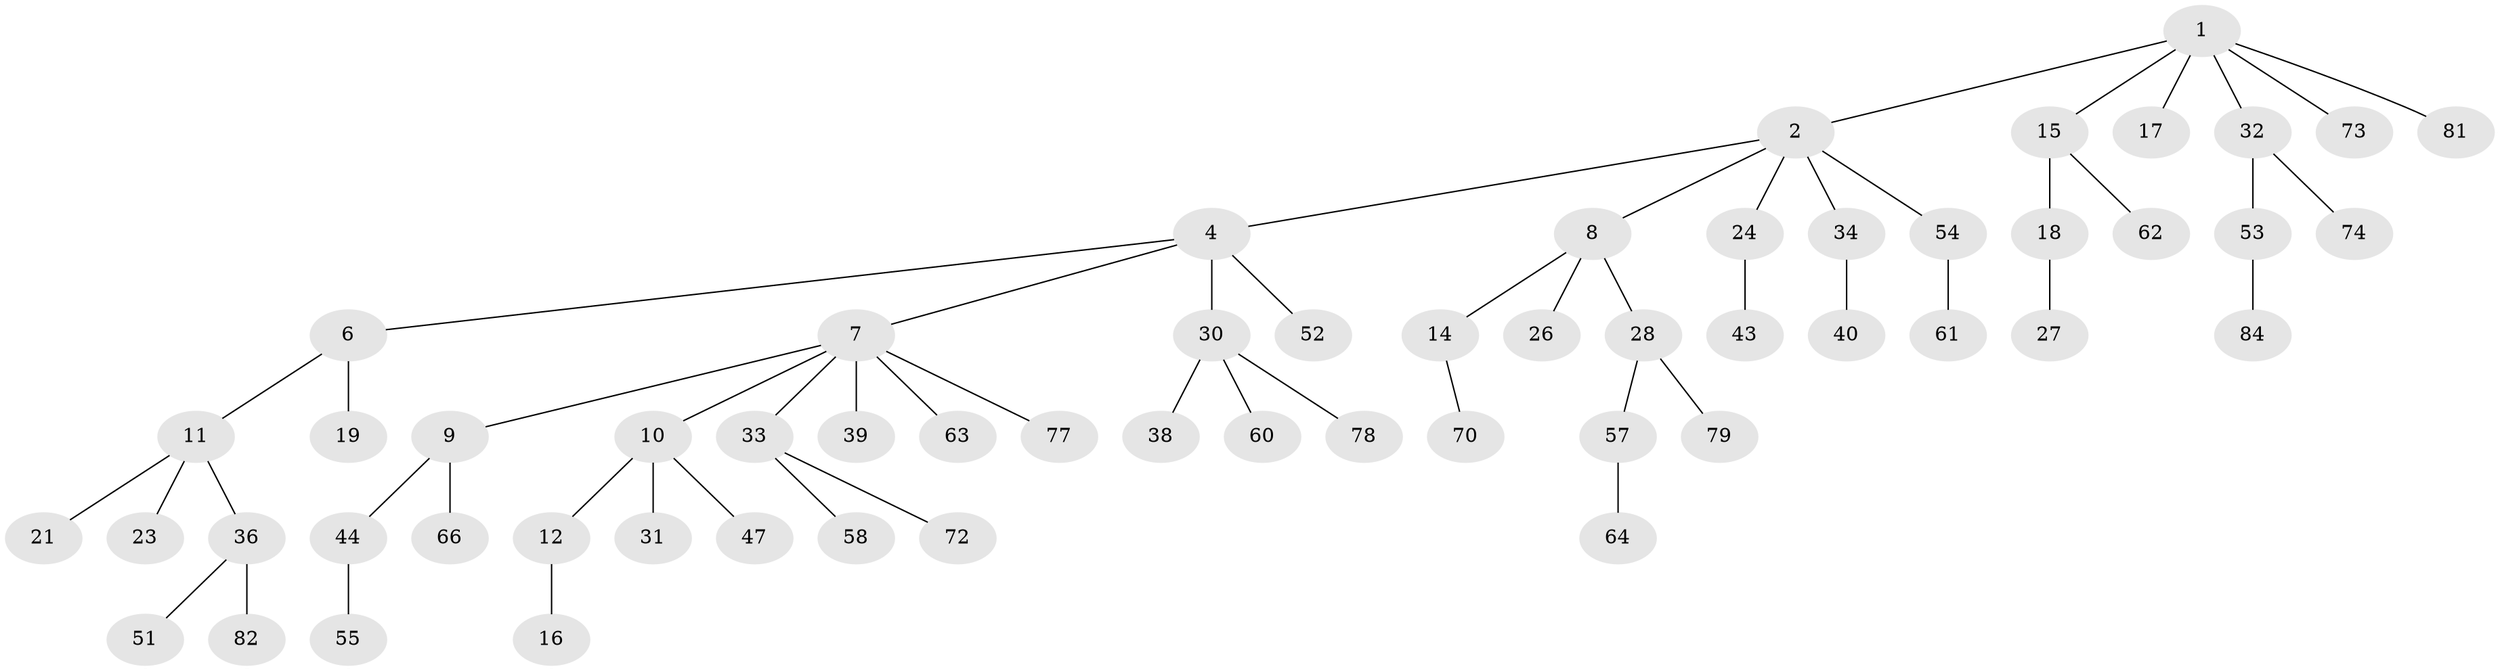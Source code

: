 // original degree distribution, {6: 0.011764705882352941, 4: 0.09411764705882353, 5: 0.03529411764705882, 2: 0.27058823529411763, 8: 0.011764705882352941, 3: 0.07058823529411765, 1: 0.5058823529411764}
// Generated by graph-tools (version 1.1) at 2025/11/02/27/25 16:11:28]
// undirected, 57 vertices, 56 edges
graph export_dot {
graph [start="1"]
  node [color=gray90,style=filled];
  1 [super="+35"];
  2 [super="+3"];
  4 [super="+5"];
  6 [super="+29"];
  7 [super="+22"];
  8 [super="+13"];
  9 [super="+46"];
  10 [super="+50"];
  11 [super="+83"];
  12;
  14 [super="+76"];
  15 [super="+37"];
  16 [super="+20"];
  17 [super="+48"];
  18;
  19 [super="+56"];
  21;
  23;
  24 [super="+25"];
  26;
  27 [super="+45"];
  28 [super="+59"];
  30 [super="+49"];
  31;
  32 [super="+41"];
  33 [super="+42"];
  34 [super="+69"];
  36 [super="+65"];
  38;
  39 [super="+71"];
  40 [super="+68"];
  43;
  44 [super="+80"];
  47;
  51;
  52;
  53;
  54;
  55;
  57;
  58;
  60;
  61 [super="+75"];
  62;
  63;
  64;
  66 [super="+67"];
  70;
  72 [super="+85"];
  73;
  74;
  77;
  78;
  79;
  81;
  82;
  84;
  1 -- 2;
  1 -- 15;
  1 -- 17;
  1 -- 32;
  1 -- 81;
  1 -- 73;
  2 -- 8;
  2 -- 24;
  2 -- 34;
  2 -- 4;
  2 -- 54;
  4 -- 7;
  4 -- 30;
  4 -- 52;
  4 -- 6;
  6 -- 11;
  6 -- 19;
  7 -- 9;
  7 -- 10;
  7 -- 33;
  7 -- 39;
  7 -- 63;
  7 -- 77;
  8 -- 26;
  8 -- 28;
  8 -- 14;
  9 -- 44;
  9 -- 66;
  10 -- 12;
  10 -- 31;
  10 -- 47;
  11 -- 21;
  11 -- 23;
  11 -- 36;
  12 -- 16;
  14 -- 70;
  15 -- 18;
  15 -- 62;
  18 -- 27;
  24 -- 43;
  28 -- 57;
  28 -- 79;
  30 -- 38;
  30 -- 78;
  30 -- 60;
  32 -- 53;
  32 -- 74;
  33 -- 58;
  33 -- 72;
  34 -- 40;
  36 -- 51;
  36 -- 82;
  44 -- 55;
  53 -- 84;
  54 -- 61;
  57 -- 64;
}
